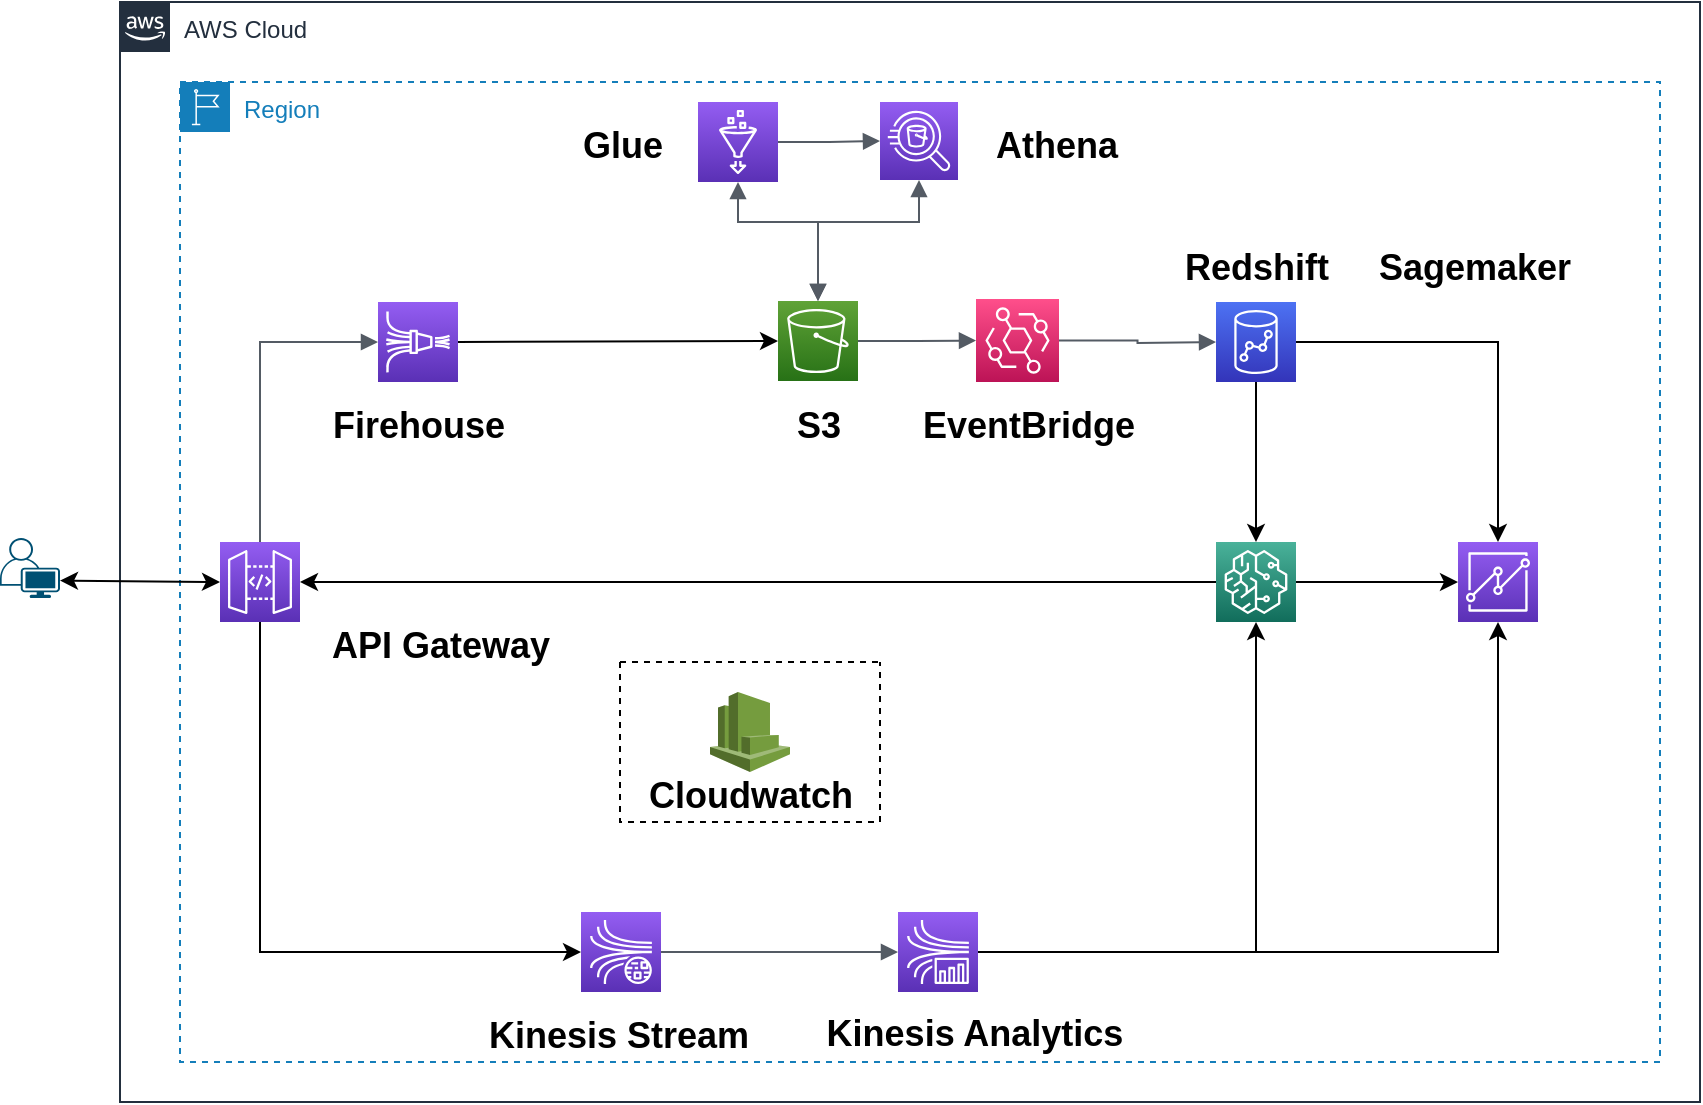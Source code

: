 <mxfile version="16.5.6" type="github">
  <diagram id="dGK5xZqpM7XCNRweWZIY" name="Page-1">
    <mxGraphModel dx="925" dy="437" grid="1" gridSize="10" guides="1" tooltips="1" connect="1" arrows="1" fold="1" page="1" pageScale="1" pageWidth="850" pageHeight="1100" math="0" shadow="0">
      <root>
        <mxCell id="0" />
        <mxCell id="1" parent="0" />
        <mxCell id="s2iLsqbhEoJUC6y4_RUH-1" value="AWS Cloud" style="points=[[0,0],[0.25,0],[0.5,0],[0.75,0],[1,0],[1,0.25],[1,0.5],[1,0.75],[1,1],[0.75,1],[0.5,1],[0.25,1],[0,1],[0,0.75],[0,0.5],[0,0.25]];outlineConnect=0;gradientColor=none;html=1;whiteSpace=wrap;fontSize=12;fontStyle=0;container=1;pointerEvents=0;collapsible=0;recursiveResize=0;shape=mxgraph.aws4.group;grIcon=mxgraph.aws4.group_aws_cloud_alt;strokeColor=#232F3E;fillColor=none;verticalAlign=top;align=left;spacingLeft=30;fontColor=#232F3E;dashed=0;" parent="1" vertex="1">
          <mxGeometry x="70" y="210" width="790" height="550" as="geometry" />
        </mxCell>
        <mxCell id="s2iLsqbhEoJUC6y4_RUH-2" value="Region" style="points=[[0,0],[0.25,0],[0.5,0],[0.75,0],[1,0],[1,0.25],[1,0.5],[1,0.75],[1,1],[0.75,1],[0.5,1],[0.25,1],[0,1],[0,0.75],[0,0.5],[0,0.25]];outlineConnect=0;gradientColor=none;html=1;whiteSpace=wrap;fontSize=12;fontStyle=0;container=1;pointerEvents=0;collapsible=0;recursiveResize=0;shape=mxgraph.aws4.group;grIcon=mxgraph.aws4.group_region;strokeColor=#147EBA;fillColor=none;verticalAlign=top;align=left;spacingLeft=30;fontColor=#147EBA;dashed=1;" parent="1" vertex="1">
          <mxGeometry x="100" y="250" width="740" height="490" as="geometry" />
        </mxCell>
        <mxCell id="s2iLsqbhEoJUC6y4_RUH-9" value="" style="sketch=0;points=[[0,0,0],[0.25,0,0],[0.5,0,0],[0.75,0,0],[1,0,0],[0,1,0],[0.25,1,0],[0.5,1,0],[0.75,1,0],[1,1,0],[0,0.25,0],[0,0.5,0],[0,0.75,0],[1,0.25,0],[1,0.5,0],[1,0.75,0]];outlineConnect=0;fontColor=#232F3E;gradientColor=#945DF2;gradientDirection=north;fillColor=#5A30B5;strokeColor=#ffffff;dashed=0;verticalLabelPosition=bottom;verticalAlign=top;align=center;html=1;fontSize=12;fontStyle=0;aspect=fixed;shape=mxgraph.aws4.resourceIcon;resIcon=mxgraph.aws4.kinesis_data_firehose;" parent="s2iLsqbhEoJUC6y4_RUH-2" vertex="1">
          <mxGeometry x="99" y="110" width="40" height="40" as="geometry" />
        </mxCell>
        <mxCell id="s2iLsqbhEoJUC6y4_RUH-8" value="" style="sketch=0;points=[[0,0,0],[0.25,0,0],[0.5,0,0],[0.75,0,0],[1,0,0],[0,1,0],[0.25,1,0],[0.5,1,0],[0.75,1,0],[1,1,0],[0,0.25,0],[0,0.5,0],[0,0.75,0],[1,0.25,0],[1,0.5,0],[1,0.75,0]];outlineConnect=0;fontColor=#232F3E;gradientColor=#945DF2;gradientDirection=north;fillColor=#5A30B5;strokeColor=#ffffff;dashed=0;verticalLabelPosition=bottom;verticalAlign=top;align=center;html=1;fontSize=12;fontStyle=0;aspect=fixed;shape=mxgraph.aws4.resourceIcon;resIcon=mxgraph.aws4.kinesis_data_streams;" parent="s2iLsqbhEoJUC6y4_RUH-2" vertex="1">
          <mxGeometry x="200.5" y="415" width="40" height="40" as="geometry" />
        </mxCell>
        <mxCell id="s2iLsqbhEoJUC6y4_RUH-11" value="" style="sketch=0;points=[[0,0,0],[0.25,0,0],[0.5,0,0],[0.75,0,0],[1,0,0],[0,1,0],[0.25,1,0],[0.5,1,0],[0.75,1,0],[1,1,0],[0,0.25,0],[0,0.5,0],[0,0.75,0],[1,0.25,0],[1,0.5,0],[1,0.75,0]];outlineConnect=0;fontColor=#232F3E;gradientColor=#945DF2;gradientDirection=north;fillColor=#5A30B5;strokeColor=#ffffff;dashed=0;verticalLabelPosition=bottom;verticalAlign=top;align=center;html=1;fontSize=12;fontStyle=0;aspect=fixed;shape=mxgraph.aws4.resourceIcon;resIcon=mxgraph.aws4.api_gateway;" parent="s2iLsqbhEoJUC6y4_RUH-2" vertex="1">
          <mxGeometry x="20" y="230" width="40" height="40" as="geometry" />
        </mxCell>
        <mxCell id="s2iLsqbhEoJUC6y4_RUH-15" value="" style="sketch=0;points=[[0,0,0],[0.25,0,0],[0.5,0,0],[0.75,0,0],[1,0,0],[0,1,0],[0.25,1,0],[0.5,1,0],[0.75,1,0],[1,1,0],[0,0.25,0],[0,0.5,0],[0,0.75,0],[1,0.25,0],[1,0.5,0],[1,0.75,0]];outlineConnect=0;fontColor=#232F3E;gradientColor=#945DF2;gradientDirection=north;fillColor=#5A30B5;strokeColor=#ffffff;dashed=0;verticalLabelPosition=bottom;verticalAlign=top;align=center;html=1;fontSize=12;fontStyle=0;aspect=fixed;shape=mxgraph.aws4.resourceIcon;resIcon=mxgraph.aws4.glue;" parent="s2iLsqbhEoJUC6y4_RUH-2" vertex="1">
          <mxGeometry x="259" y="10" width="40" height="40" as="geometry" />
        </mxCell>
        <mxCell id="s2iLsqbhEoJUC6y4_RUH-16" value="" style="sketch=0;points=[[0,0,0],[0.25,0,0],[0.5,0,0],[0.75,0,0],[1,0,0],[0,1,0],[0.25,1,0],[0.5,1,0],[0.75,1,0],[1,1,0],[0,0.25,0],[0,0.5,0],[0,0.75,0],[1,0.25,0],[1,0.5,0],[1,0.75,0]];outlineConnect=0;fontColor=#232F3E;gradientColor=#945DF2;gradientDirection=north;fillColor=#5A30B5;strokeColor=#ffffff;dashed=0;verticalLabelPosition=bottom;verticalAlign=top;align=center;html=1;fontSize=12;fontStyle=0;aspect=fixed;shape=mxgraph.aws4.resourceIcon;resIcon=mxgraph.aws4.athena;" parent="s2iLsqbhEoJUC6y4_RUH-2" vertex="1">
          <mxGeometry x="350" y="10" width="39" height="39" as="geometry" />
        </mxCell>
        <mxCell id="HMBIdSZYqoNYSO5b0g_p-14" value="" style="edgeStyle=orthogonalEdgeStyle;rounded=0;orthogonalLoop=1;jettySize=auto;html=1;entryX=0.5;entryY=0;entryDx=0;entryDy=0;entryPerimeter=0;" edge="1" parent="s2iLsqbhEoJUC6y4_RUH-2" source="s2iLsqbhEoJUC6y4_RUH-18" target="s2iLsqbhEoJUC6y4_RUH-20">
          <mxGeometry relative="1" as="geometry" />
        </mxCell>
        <mxCell id="s2iLsqbhEoJUC6y4_RUH-18" value="" style="sketch=0;points=[[0,0,0],[0.25,0,0],[0.5,0,0],[0.75,0,0],[1,0,0],[0,1,0],[0.25,1,0],[0.5,1,0],[0.75,1,0],[1,1,0],[0,0.25,0],[0,0.5,0],[0,0.75,0],[1,0.25,0],[1,0.5,0],[1,0.75,0]];outlineConnect=0;fontColor=#232F3E;gradientColor=#4D72F3;gradientDirection=north;fillColor=#3334B9;strokeColor=#ffffff;dashed=0;verticalLabelPosition=bottom;verticalAlign=top;align=center;html=1;fontSize=12;fontStyle=0;aspect=fixed;shape=mxgraph.aws4.resourceIcon;resIcon=mxgraph.aws4.redshift;" parent="s2iLsqbhEoJUC6y4_RUH-2" vertex="1">
          <mxGeometry x="518" y="110" width="40" height="40" as="geometry" />
        </mxCell>
        <mxCell id="s2iLsqbhEoJUC6y4_RUH-19" value="" style="sketch=0;points=[[0,0,0],[0.25,0,0],[0.5,0,0],[0.75,0,0],[1,0,0],[0,1,0],[0.25,1,0],[0.5,1,0],[0.75,1,0],[1,1,0],[0,0.25,0],[0,0.5,0],[0,0.75,0],[1,0.25,0],[1,0.5,0],[1,0.75,0]];outlineConnect=0;fontColor=#232F3E;gradientColor=#60A337;gradientDirection=north;fillColor=#277116;strokeColor=#ffffff;dashed=0;verticalLabelPosition=bottom;verticalAlign=top;align=center;html=1;fontSize=12;fontStyle=0;aspect=fixed;shape=mxgraph.aws4.resourceIcon;resIcon=mxgraph.aws4.s3;" parent="s2iLsqbhEoJUC6y4_RUH-2" vertex="1">
          <mxGeometry x="299" y="109.5" width="40" height="40" as="geometry" />
        </mxCell>
        <mxCell id="HMBIdSZYqoNYSO5b0g_p-13" value="" style="edgeStyle=orthogonalEdgeStyle;rounded=0;orthogonalLoop=1;jettySize=auto;html=1;" edge="1" parent="s2iLsqbhEoJUC6y4_RUH-2" source="s2iLsqbhEoJUC6y4_RUH-20" target="s2iLsqbhEoJUC6y4_RUH-21">
          <mxGeometry relative="1" as="geometry" />
        </mxCell>
        <mxCell id="s2iLsqbhEoJUC6y4_RUH-21" value="" style="sketch=0;points=[[0,0,0],[0.25,0,0],[0.5,0,0],[0.75,0,0],[1,0,0],[0,1,0],[0.25,1,0],[0.5,1,0],[0.75,1,0],[1,1,0],[0,0.25,0],[0,0.5,0],[0,0.75,0],[1,0.25,0],[1,0.5,0],[1,0.75,0]];outlineConnect=0;fontColor=#232F3E;gradientColor=#945DF2;gradientDirection=north;fillColor=#5A30B5;strokeColor=#ffffff;dashed=0;verticalLabelPosition=bottom;verticalAlign=top;align=center;html=1;fontSize=12;fontStyle=0;aspect=fixed;shape=mxgraph.aws4.resourceIcon;resIcon=mxgraph.aws4.quicksight;" parent="s2iLsqbhEoJUC6y4_RUH-2" vertex="1">
          <mxGeometry x="639" y="230" width="40" height="40" as="geometry" />
        </mxCell>
        <mxCell id="s2iLsqbhEoJUC6y4_RUH-30" value="" style="sketch=0;points=[[0,0,0],[0.25,0,0],[0.5,0,0],[0.75,0,0],[1,0,0],[0,1,0],[0.25,1,0],[0.5,1,0],[0.75,1,0],[1,1,0],[0,0.25,0],[0,0.5,0],[0,0.75,0],[1,0.25,0],[1,0.5,0],[1,0.75,0]];outlineConnect=0;fontColor=#232F3E;gradientColor=#945DF2;gradientDirection=north;fillColor=#5A30B5;strokeColor=#ffffff;dashed=0;verticalLabelPosition=bottom;verticalAlign=top;align=center;html=1;fontSize=12;fontStyle=0;aspect=fixed;shape=mxgraph.aws4.resourceIcon;resIcon=mxgraph.aws4.kinesis_data_analytics;" parent="s2iLsqbhEoJUC6y4_RUH-2" vertex="1">
          <mxGeometry x="359" y="415" width="40" height="40" as="geometry" />
        </mxCell>
        <mxCell id="s2iLsqbhEoJUC6y4_RUH-31" value="" style="sketch=0;points=[[0,0,0],[0.25,0,0],[0.5,0,0],[0.75,0,0],[1,0,0],[0,1,0],[0.25,1,0],[0.5,1,0],[0.75,1,0],[1,1,0],[0,0.25,0],[0,0.5,0],[0,0.75,0],[1,0.25,0],[1,0.5,0],[1,0.75,0]];outlineConnect=0;fontColor=#232F3E;gradientColor=#FF4F8B;gradientDirection=north;fillColor=#BC1356;strokeColor=#ffffff;dashed=0;verticalLabelPosition=bottom;verticalAlign=top;align=center;html=1;fontSize=12;fontStyle=0;aspect=fixed;shape=mxgraph.aws4.resourceIcon;resIcon=mxgraph.aws4.eventbridge;" parent="s2iLsqbhEoJUC6y4_RUH-2" vertex="1">
          <mxGeometry x="398" y="108.5" width="41.5" height="41.5" as="geometry" />
        </mxCell>
        <mxCell id="9eLovBIwxHbZl7EOSkrw-1" value="" style="edgeStyle=orthogonalEdgeStyle;html=1;endArrow=block;elbow=vertical;startArrow=none;endFill=1;strokeColor=#545B64;rounded=0;entryX=0;entryY=0.5;entryDx=0;entryDy=0;entryPerimeter=0;exitX=0.5;exitY=0;exitDx=0;exitDy=0;exitPerimeter=0;" parent="s2iLsqbhEoJUC6y4_RUH-2" source="s2iLsqbhEoJUC6y4_RUH-11" target="s2iLsqbhEoJUC6y4_RUH-9" edge="1">
          <mxGeometry width="100" relative="1" as="geometry">
            <mxPoint x="-60" y="-120" as="sourcePoint" />
            <mxPoint x="140" y="380" as="targetPoint" />
          </mxGeometry>
        </mxCell>
        <mxCell id="9eLovBIwxHbZl7EOSkrw-6" value="" style="edgeStyle=orthogonalEdgeStyle;html=1;endArrow=block;elbow=vertical;startArrow=none;endFill=1;strokeColor=#545B64;rounded=0;exitX=1;exitY=0.5;exitDx=0;exitDy=0;exitPerimeter=0;" parent="s2iLsqbhEoJUC6y4_RUH-2" source="s2iLsqbhEoJUC6y4_RUH-31" edge="1">
          <mxGeometry width="100" relative="1" as="geometry">
            <mxPoint x="478" y="130" as="sourcePoint" />
            <mxPoint x="518" y="130" as="targetPoint" />
          </mxGeometry>
        </mxCell>
        <mxCell id="9eLovBIwxHbZl7EOSkrw-12" value="" style="edgeStyle=orthogonalEdgeStyle;html=1;endArrow=block;elbow=vertical;startArrow=none;endFill=1;strokeColor=#545B64;rounded=0;exitX=1;exitY=0.5;exitDx=0;exitDy=0;exitPerimeter=0;" parent="s2iLsqbhEoJUC6y4_RUH-2" source="s2iLsqbhEoJUC6y4_RUH-8" edge="1">
          <mxGeometry width="100" relative="1" as="geometry">
            <mxPoint x="319" y="435" as="sourcePoint" />
            <mxPoint x="359" y="435" as="targetPoint" />
          </mxGeometry>
        </mxCell>
        <mxCell id="9eLovBIwxHbZl7EOSkrw-20" value="&lt;font style=&quot;font-size: 18px&quot;&gt;Glue&lt;/font&gt;" style="text;strokeColor=none;fillColor=none;html=1;fontSize=24;fontStyle=1;verticalAlign=middle;align=center;" parent="s2iLsqbhEoJUC6y4_RUH-2" vertex="1">
          <mxGeometry x="170.5" y="19.5" width="100" height="20" as="geometry" />
        </mxCell>
        <mxCell id="fpjOU6GNy4gnwpdHoLkg-1" value="" style="edgeStyle=orthogonalEdgeStyle;html=1;endArrow=block;elbow=vertical;startArrow=none;endFill=1;strokeColor=#545B64;rounded=0;entryX=0;entryY=0.5;entryDx=0;entryDy=0;entryPerimeter=0;exitX=1;exitY=0.5;exitDx=0;exitDy=0;exitPerimeter=0;" parent="s2iLsqbhEoJUC6y4_RUH-2" source="s2iLsqbhEoJUC6y4_RUH-15" target="s2iLsqbhEoJUC6y4_RUH-16" edge="1">
          <mxGeometry width="100" relative="1" as="geometry">
            <mxPoint x="339" y="30" as="sourcePoint" />
            <mxPoint x="379" y="29.5" as="targetPoint" />
          </mxGeometry>
        </mxCell>
        <mxCell id="fpjOU6GNy4gnwpdHoLkg-2" value="&lt;font style=&quot;font-size: 18px&quot;&gt;Athena&lt;/font&gt;" style="text;strokeColor=none;fillColor=none;html=1;fontSize=24;fontStyle=1;verticalAlign=middle;align=center;" parent="s2iLsqbhEoJUC6y4_RUH-2" vertex="1">
          <mxGeometry x="388" y="20" width="100" height="20" as="geometry" />
        </mxCell>
        <mxCell id="fpjOU6GNy4gnwpdHoLkg-3" value="&lt;font style=&quot;font-size: 18px&quot;&gt;Sagemaker&lt;/font&gt;" style="text;strokeColor=none;fillColor=none;html=1;fontSize=24;fontStyle=1;verticalAlign=middle;align=center;" parent="s2iLsqbhEoJUC6y4_RUH-2" vertex="1">
          <mxGeometry x="597" y="81" width="100" height="20" as="geometry" />
        </mxCell>
        <mxCell id="fpjOU6GNy4gnwpdHoLkg-4" value="&lt;font style=&quot;font-size: 18px&quot;&gt;Redshift&lt;/font&gt;" style="text;strokeColor=none;fillColor=none;html=1;fontSize=24;fontStyle=1;verticalAlign=middle;align=center;" parent="s2iLsqbhEoJUC6y4_RUH-2" vertex="1">
          <mxGeometry x="488" y="81" width="100" height="20" as="geometry" />
        </mxCell>
        <mxCell id="fpjOU6GNy4gnwpdHoLkg-6" value="" style="edgeStyle=orthogonalEdgeStyle;html=1;endArrow=block;elbow=vertical;startArrow=none;endFill=1;strokeColor=#545B64;rounded=0;exitX=1;exitY=0.5;exitDx=0;exitDy=0;exitPerimeter=0;entryX=0;entryY=0.5;entryDx=0;entryDy=0;entryPerimeter=0;" parent="s2iLsqbhEoJUC6y4_RUH-2" source="s2iLsqbhEoJUC6y4_RUH-19" target="s2iLsqbhEoJUC6y4_RUH-31" edge="1">
          <mxGeometry width="100" relative="1" as="geometry">
            <mxPoint x="247" y="140" as="sourcePoint" />
            <mxPoint x="287" y="140" as="targetPoint" />
          </mxGeometry>
        </mxCell>
        <mxCell id="fpjOU6GNy4gnwpdHoLkg-7" value="" style="edgeStyle=orthogonalEdgeStyle;html=1;endArrow=block;elbow=vertical;startArrow=block;startFill=1;endFill=1;strokeColor=#545B64;rounded=0;exitX=0.5;exitY=1;exitDx=0;exitDy=0;exitPerimeter=0;entryX=0.5;entryY=0;entryDx=0;entryDy=0;entryPerimeter=0;" parent="s2iLsqbhEoJUC6y4_RUH-2" source="s2iLsqbhEoJUC6y4_RUH-15" target="s2iLsqbhEoJUC6y4_RUH-19" edge="1">
          <mxGeometry width="100" relative="1" as="geometry">
            <mxPoint x="279" y="70" as="sourcePoint" />
            <mxPoint x="379" y="70" as="targetPoint" />
            <Array as="points">
              <mxPoint x="279" y="70" />
              <mxPoint x="319" y="70" />
            </Array>
          </mxGeometry>
        </mxCell>
        <mxCell id="fpjOU6GNy4gnwpdHoLkg-8" value="" style="edgeStyle=orthogonalEdgeStyle;html=1;endArrow=block;elbow=vertical;startArrow=block;startFill=1;endFill=1;strokeColor=#545B64;rounded=0;exitX=0.5;exitY=1;exitDx=0;exitDy=0;exitPerimeter=0;entryX=0.5;entryY=0;entryDx=0;entryDy=0;entryPerimeter=0;" parent="s2iLsqbhEoJUC6y4_RUH-2" source="s2iLsqbhEoJUC6y4_RUH-16" target="s2iLsqbhEoJUC6y4_RUH-19" edge="1">
          <mxGeometry width="100" relative="1" as="geometry">
            <mxPoint x="369" y="70" as="sourcePoint" />
            <mxPoint x="469" y="70" as="targetPoint" />
            <Array as="points">
              <mxPoint x="370" y="70" />
              <mxPoint x="319" y="70" />
            </Array>
          </mxGeometry>
        </mxCell>
        <mxCell id="fpjOU6GNy4gnwpdHoLkg-9" value="&lt;font style=&quot;font-size: 18px&quot;&gt;EventBridge&lt;/font&gt;" style="text;strokeColor=none;fillColor=none;html=1;fontSize=24;fontStyle=1;verticalAlign=middle;align=center;" parent="s2iLsqbhEoJUC6y4_RUH-2" vertex="1">
          <mxGeometry x="374" y="160" width="100" height="20" as="geometry" />
        </mxCell>
        <mxCell id="HMBIdSZYqoNYSO5b0g_p-6" value="&lt;font style=&quot;font-size: 18px&quot;&gt;Firehouse&lt;/font&gt;" style="text;strokeColor=none;fillColor=none;html=1;fontSize=24;fontStyle=1;verticalAlign=middle;align=center;" vertex="1" parent="s2iLsqbhEoJUC6y4_RUH-2">
          <mxGeometry x="69" y="160" width="100" height="20" as="geometry" />
        </mxCell>
        <mxCell id="HMBIdSZYqoNYSO5b0g_p-7" value="&lt;font style=&quot;font-size: 18px&quot;&gt;S3&lt;/font&gt;" style="text;strokeColor=none;fillColor=none;html=1;fontSize=24;fontStyle=1;verticalAlign=middle;align=center;" vertex="1" parent="s2iLsqbhEoJUC6y4_RUH-2">
          <mxGeometry x="269" y="160" width="100" height="20" as="geometry" />
        </mxCell>
        <mxCell id="HMBIdSZYqoNYSO5b0g_p-9" value="&lt;font style=&quot;font-size: 18px&quot;&gt;Kinesis Stream&lt;/font&gt;" style="text;strokeColor=none;fillColor=none;html=1;fontSize=24;fontStyle=1;verticalAlign=middle;align=center;" vertex="1" parent="s2iLsqbhEoJUC6y4_RUH-2">
          <mxGeometry x="169" y="465" width="100" height="20" as="geometry" />
        </mxCell>
        <mxCell id="HMBIdSZYqoNYSO5b0g_p-10" value="&lt;font style=&quot;font-size: 18px&quot;&gt;Kinesis Analytics&lt;/font&gt;" style="text;strokeColor=none;fillColor=none;html=1;fontSize=24;fontStyle=1;verticalAlign=middle;align=center;" vertex="1" parent="s2iLsqbhEoJUC6y4_RUH-2">
          <mxGeometry x="347" y="464" width="100" height="20" as="geometry" />
        </mxCell>
        <mxCell id="HMBIdSZYqoNYSO5b0g_p-11" value="&lt;font style=&quot;font-size: 18px&quot;&gt;API Gateway&lt;/font&gt;" style="text;strokeColor=none;fillColor=none;html=1;fontSize=24;fontStyle=1;verticalAlign=middle;align=center;" vertex="1" parent="s2iLsqbhEoJUC6y4_RUH-2">
          <mxGeometry x="80" y="270" width="100" height="20" as="geometry" />
        </mxCell>
        <mxCell id="s2iLsqbhEoJUC6y4_RUH-20" value="" style="sketch=0;points=[[0,0,0],[0.25,0,0],[0.5,0,0],[0.75,0,0],[1,0,0],[0,1,0],[0.25,1,0],[0.5,1,0],[0.75,1,0],[1,1,0],[0,0.25,0],[0,0.5,0],[0,0.75,0],[1,0.25,0],[1,0.5,0],[1,0.75,0]];outlineConnect=0;fontColor=#232F3E;gradientColor=#4AB29A;gradientDirection=north;fillColor=#116D5B;strokeColor=#ffffff;dashed=0;verticalLabelPosition=bottom;verticalAlign=top;align=center;html=1;fontSize=12;fontStyle=0;aspect=fixed;shape=mxgraph.aws4.resourceIcon;resIcon=mxgraph.aws4.sagemaker;" parent="s2iLsqbhEoJUC6y4_RUH-2" vertex="1">
          <mxGeometry x="518" y="230" width="40" height="40" as="geometry" />
        </mxCell>
        <mxCell id="HMBIdSZYqoNYSO5b0g_p-25" value="" style="endArrow=classic;html=1;rounded=0;entryX=0.5;entryY=1;entryDx=0;entryDy=0;entryPerimeter=0;exitX=1;exitY=0.5;exitDx=0;exitDy=0;exitPerimeter=0;" edge="1" parent="s2iLsqbhEoJUC6y4_RUH-2" source="s2iLsqbhEoJUC6y4_RUH-30" target="s2iLsqbhEoJUC6y4_RUH-20">
          <mxGeometry width="50" height="50" relative="1" as="geometry">
            <mxPoint x="340" y="330" as="sourcePoint" />
            <mxPoint x="390" y="280" as="targetPoint" />
            <Array as="points">
              <mxPoint x="538" y="435" />
              <mxPoint x="538" y="370" />
            </Array>
          </mxGeometry>
        </mxCell>
        <mxCell id="HMBIdSZYqoNYSO5b0g_p-26" value="" style="endArrow=classic;html=1;rounded=0;entryX=0.5;entryY=1;entryDx=0;entryDy=0;entryPerimeter=0;exitX=1;exitY=0.5;exitDx=0;exitDy=0;exitPerimeter=0;" edge="1" parent="s2iLsqbhEoJUC6y4_RUH-2" source="s2iLsqbhEoJUC6y4_RUH-30" target="s2iLsqbhEoJUC6y4_RUH-21">
          <mxGeometry width="50" height="50" relative="1" as="geometry">
            <mxPoint x="340" y="330" as="sourcePoint" />
            <mxPoint x="390" y="280" as="targetPoint" />
            <Array as="points">
              <mxPoint x="659" y="435" />
            </Array>
          </mxGeometry>
        </mxCell>
        <mxCell id="HMBIdSZYqoNYSO5b0g_p-29" value="" style="endArrow=classic;html=1;rounded=0;entryX=1;entryY=0.5;entryDx=0;entryDy=0;entryPerimeter=0;exitX=0;exitY=0.5;exitDx=0;exitDy=0;exitPerimeter=0;" edge="1" parent="s2iLsqbhEoJUC6y4_RUH-2" source="s2iLsqbhEoJUC6y4_RUH-20" target="s2iLsqbhEoJUC6y4_RUH-11">
          <mxGeometry width="50" height="50" relative="1" as="geometry">
            <mxPoint x="340" y="330" as="sourcePoint" />
            <mxPoint x="390" y="280" as="targetPoint" />
          </mxGeometry>
        </mxCell>
        <mxCell id="HMBIdSZYqoNYSO5b0g_p-30" value="" style="endArrow=classic;html=1;rounded=0;entryX=0;entryY=0.5;entryDx=0;entryDy=0;entryPerimeter=0;exitX=0.5;exitY=1;exitDx=0;exitDy=0;exitPerimeter=0;" edge="1" parent="s2iLsqbhEoJUC6y4_RUH-2" source="s2iLsqbhEoJUC6y4_RUH-11" target="s2iLsqbhEoJUC6y4_RUH-8">
          <mxGeometry width="50" height="50" relative="1" as="geometry">
            <mxPoint x="340" y="330" as="sourcePoint" />
            <mxPoint x="390" y="280" as="targetPoint" />
            <Array as="points">
              <mxPoint x="40" y="435" />
            </Array>
          </mxGeometry>
        </mxCell>
        <mxCell id="HMBIdSZYqoNYSO5b0g_p-15" value="&lt;font style=&quot;font-size: 18px&quot;&gt;Cloudwatch&lt;/font&gt;" style="text;strokeColor=none;fillColor=none;html=1;fontSize=24;fontStyle=1;verticalAlign=middle;align=center;" vertex="1" parent="s2iLsqbhEoJUC6y4_RUH-2">
          <mxGeometry x="235" y="345" width="100" height="20" as="geometry" />
        </mxCell>
        <mxCell id="HMBIdSZYqoNYSO5b0g_p-18" value="" style="swimlane;startSize=0;dashed=1;" vertex="1" parent="s2iLsqbhEoJUC6y4_RUH-2">
          <mxGeometry x="220" y="290" width="130" height="80" as="geometry" />
        </mxCell>
        <mxCell id="s2iLsqbhEoJUC6y4_RUH-33" value="" style="outlineConnect=0;dashed=0;verticalLabelPosition=bottom;verticalAlign=top;align=center;html=1;shape=mxgraph.aws3.cloudwatch;fillColor=#759C3E;gradientColor=none;" parent="HMBIdSZYqoNYSO5b0g_p-18" vertex="1">
          <mxGeometry x="45" y="15" width="40" height="40" as="geometry" />
        </mxCell>
        <mxCell id="HMBIdSZYqoNYSO5b0g_p-32" value="" style="endArrow=classic;html=1;rounded=0;entryX=0.5;entryY=0;entryDx=0;entryDy=0;entryPerimeter=0;exitX=1;exitY=0.5;exitDx=0;exitDy=0;exitPerimeter=0;" edge="1" parent="s2iLsqbhEoJUC6y4_RUH-2" source="s2iLsqbhEoJUC6y4_RUH-18" target="s2iLsqbhEoJUC6y4_RUH-21">
          <mxGeometry width="50" height="50" relative="1" as="geometry">
            <mxPoint x="290" y="330" as="sourcePoint" />
            <mxPoint x="340" y="280" as="targetPoint" />
            <Array as="points">
              <mxPoint x="659" y="130" />
            </Array>
          </mxGeometry>
        </mxCell>
        <mxCell id="HMBIdSZYqoNYSO5b0g_p-33" value="" style="endArrow=classic;html=1;rounded=0;exitX=1;exitY=0.5;exitDx=0;exitDy=0;exitPerimeter=0;entryX=0;entryY=0.5;entryDx=0;entryDy=0;entryPerimeter=0;" edge="1" parent="s2iLsqbhEoJUC6y4_RUH-2" source="s2iLsqbhEoJUC6y4_RUH-9" target="s2iLsqbhEoJUC6y4_RUH-19">
          <mxGeometry width="50" height="50" relative="1" as="geometry">
            <mxPoint x="290" y="220" as="sourcePoint" />
            <mxPoint x="340" y="170" as="targetPoint" />
          </mxGeometry>
        </mxCell>
        <mxCell id="s2iLsqbhEoJUC6y4_RUH-3" value="" style="points=[[0.35,0,0],[0.98,0.51,0],[1,0.71,0],[0.67,1,0],[0,0.795,0],[0,0.65,0]];verticalLabelPosition=bottom;sketch=0;html=1;verticalAlign=top;aspect=fixed;align=center;pointerEvents=1;shape=mxgraph.cisco19.user;fillColor=#005073;strokeColor=none;" parent="1" vertex="1">
          <mxGeometry x="10" y="478" width="30" height="30" as="geometry" />
        </mxCell>
        <mxCell id="s2iLsqbhEoJUC6y4_RUH-34" value="" style="endArrow=classic;startArrow=classic;html=1;rounded=0;exitX=1;exitY=0.71;exitDx=0;exitDy=0;exitPerimeter=0;entryX=0;entryY=0.5;entryDx=0;entryDy=0;entryPerimeter=0;" parent="1" source="s2iLsqbhEoJUC6y4_RUH-3" target="s2iLsqbhEoJUC6y4_RUH-11" edge="1">
          <mxGeometry width="50" height="50" relative="1" as="geometry">
            <mxPoint x="400" y="530" as="sourcePoint" />
            <mxPoint x="450" y="480" as="targetPoint" />
          </mxGeometry>
        </mxCell>
      </root>
    </mxGraphModel>
  </diagram>
</mxfile>
